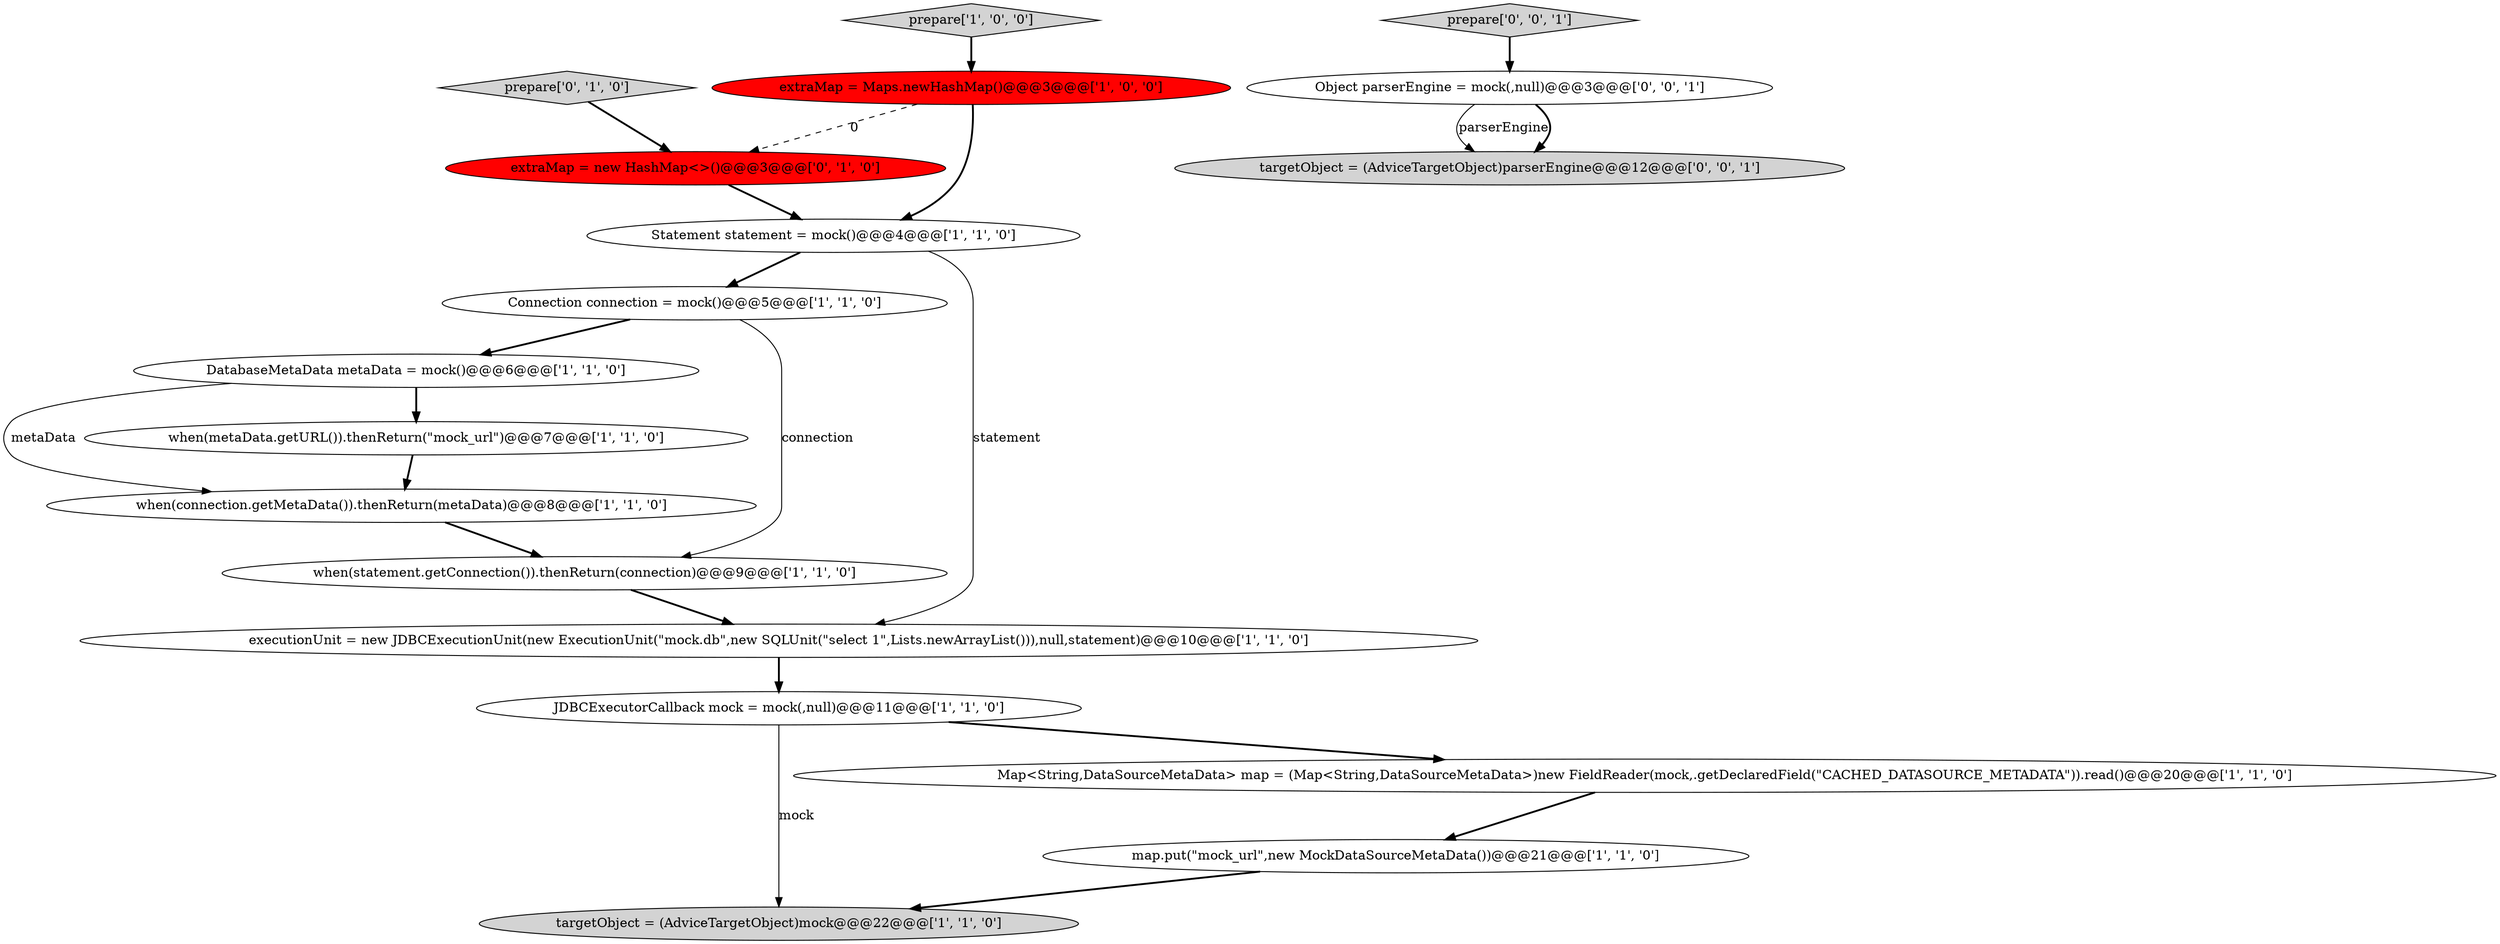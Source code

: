digraph {
6 [style = filled, label = "targetObject = (AdviceTargetObject)mock@@@22@@@['1', '1', '0']", fillcolor = lightgray, shape = ellipse image = "AAA0AAABBB1BBB"];
12 [style = filled, label = "map.put(\"mock_url\",new MockDataSourceMetaData())@@@21@@@['1', '1', '0']", fillcolor = white, shape = ellipse image = "AAA0AAABBB1BBB"];
7 [style = filled, label = "Map<String,DataSourceMetaData> map = (Map<String,DataSourceMetaData>)new FieldReader(mock,.getDeclaredField(\"CACHED_DATASOURCE_METADATA\")).read()@@@20@@@['1', '1', '0']", fillcolor = white, shape = ellipse image = "AAA0AAABBB1BBB"];
0 [style = filled, label = "when(connection.getMetaData()).thenReturn(metaData)@@@8@@@['1', '1', '0']", fillcolor = white, shape = ellipse image = "AAA0AAABBB1BBB"];
1 [style = filled, label = "Connection connection = mock()@@@5@@@['1', '1', '0']", fillcolor = white, shape = ellipse image = "AAA0AAABBB1BBB"];
4 [style = filled, label = "JDBCExecutorCallback mock = mock(,null)@@@11@@@['1', '1', '0']", fillcolor = white, shape = ellipse image = "AAA0AAABBB1BBB"];
11 [style = filled, label = "Statement statement = mock()@@@4@@@['1', '1', '0']", fillcolor = white, shape = ellipse image = "AAA0AAABBB1BBB"];
14 [style = filled, label = "prepare['0', '1', '0']", fillcolor = lightgray, shape = diamond image = "AAA0AAABBB2BBB"];
15 [style = filled, label = "Object parserEngine = mock(,null)@@@3@@@['0', '0', '1']", fillcolor = white, shape = ellipse image = "AAA0AAABBB3BBB"];
16 [style = filled, label = "targetObject = (AdviceTargetObject)parserEngine@@@12@@@['0', '0', '1']", fillcolor = lightgray, shape = ellipse image = "AAA0AAABBB3BBB"];
5 [style = filled, label = "DatabaseMetaData metaData = mock()@@@6@@@['1', '1', '0']", fillcolor = white, shape = ellipse image = "AAA0AAABBB1BBB"];
9 [style = filled, label = "when(statement.getConnection()).thenReturn(connection)@@@9@@@['1', '1', '0']", fillcolor = white, shape = ellipse image = "AAA0AAABBB1BBB"];
17 [style = filled, label = "prepare['0', '0', '1']", fillcolor = lightgray, shape = diamond image = "AAA0AAABBB3BBB"];
13 [style = filled, label = "extraMap = new HashMap<>()@@@3@@@['0', '1', '0']", fillcolor = red, shape = ellipse image = "AAA1AAABBB2BBB"];
8 [style = filled, label = "executionUnit = new JDBCExecutionUnit(new ExecutionUnit(\"mock.db\",new SQLUnit(\"select 1\",Lists.newArrayList())),null,statement)@@@10@@@['1', '1', '0']", fillcolor = white, shape = ellipse image = "AAA0AAABBB1BBB"];
3 [style = filled, label = "when(metaData.getURL()).thenReturn(\"mock_url\")@@@7@@@['1', '1', '0']", fillcolor = white, shape = ellipse image = "AAA0AAABBB1BBB"];
10 [style = filled, label = "extraMap = Maps.newHashMap()@@@3@@@['1', '0', '0']", fillcolor = red, shape = ellipse image = "AAA1AAABBB1BBB"];
2 [style = filled, label = "prepare['1', '0', '0']", fillcolor = lightgray, shape = diamond image = "AAA0AAABBB1BBB"];
1->5 [style = bold, label=""];
5->3 [style = bold, label=""];
0->9 [style = bold, label=""];
11->1 [style = bold, label=""];
7->12 [style = bold, label=""];
4->6 [style = solid, label="mock"];
15->16 [style = solid, label="parserEngine"];
10->13 [style = dashed, label="0"];
9->8 [style = bold, label=""];
12->6 [style = bold, label=""];
2->10 [style = bold, label=""];
13->11 [style = bold, label=""];
15->16 [style = bold, label=""];
4->7 [style = bold, label=""];
3->0 [style = bold, label=""];
17->15 [style = bold, label=""];
11->8 [style = solid, label="statement"];
5->0 [style = solid, label="metaData"];
8->4 [style = bold, label=""];
14->13 [style = bold, label=""];
1->9 [style = solid, label="connection"];
10->11 [style = bold, label=""];
}
